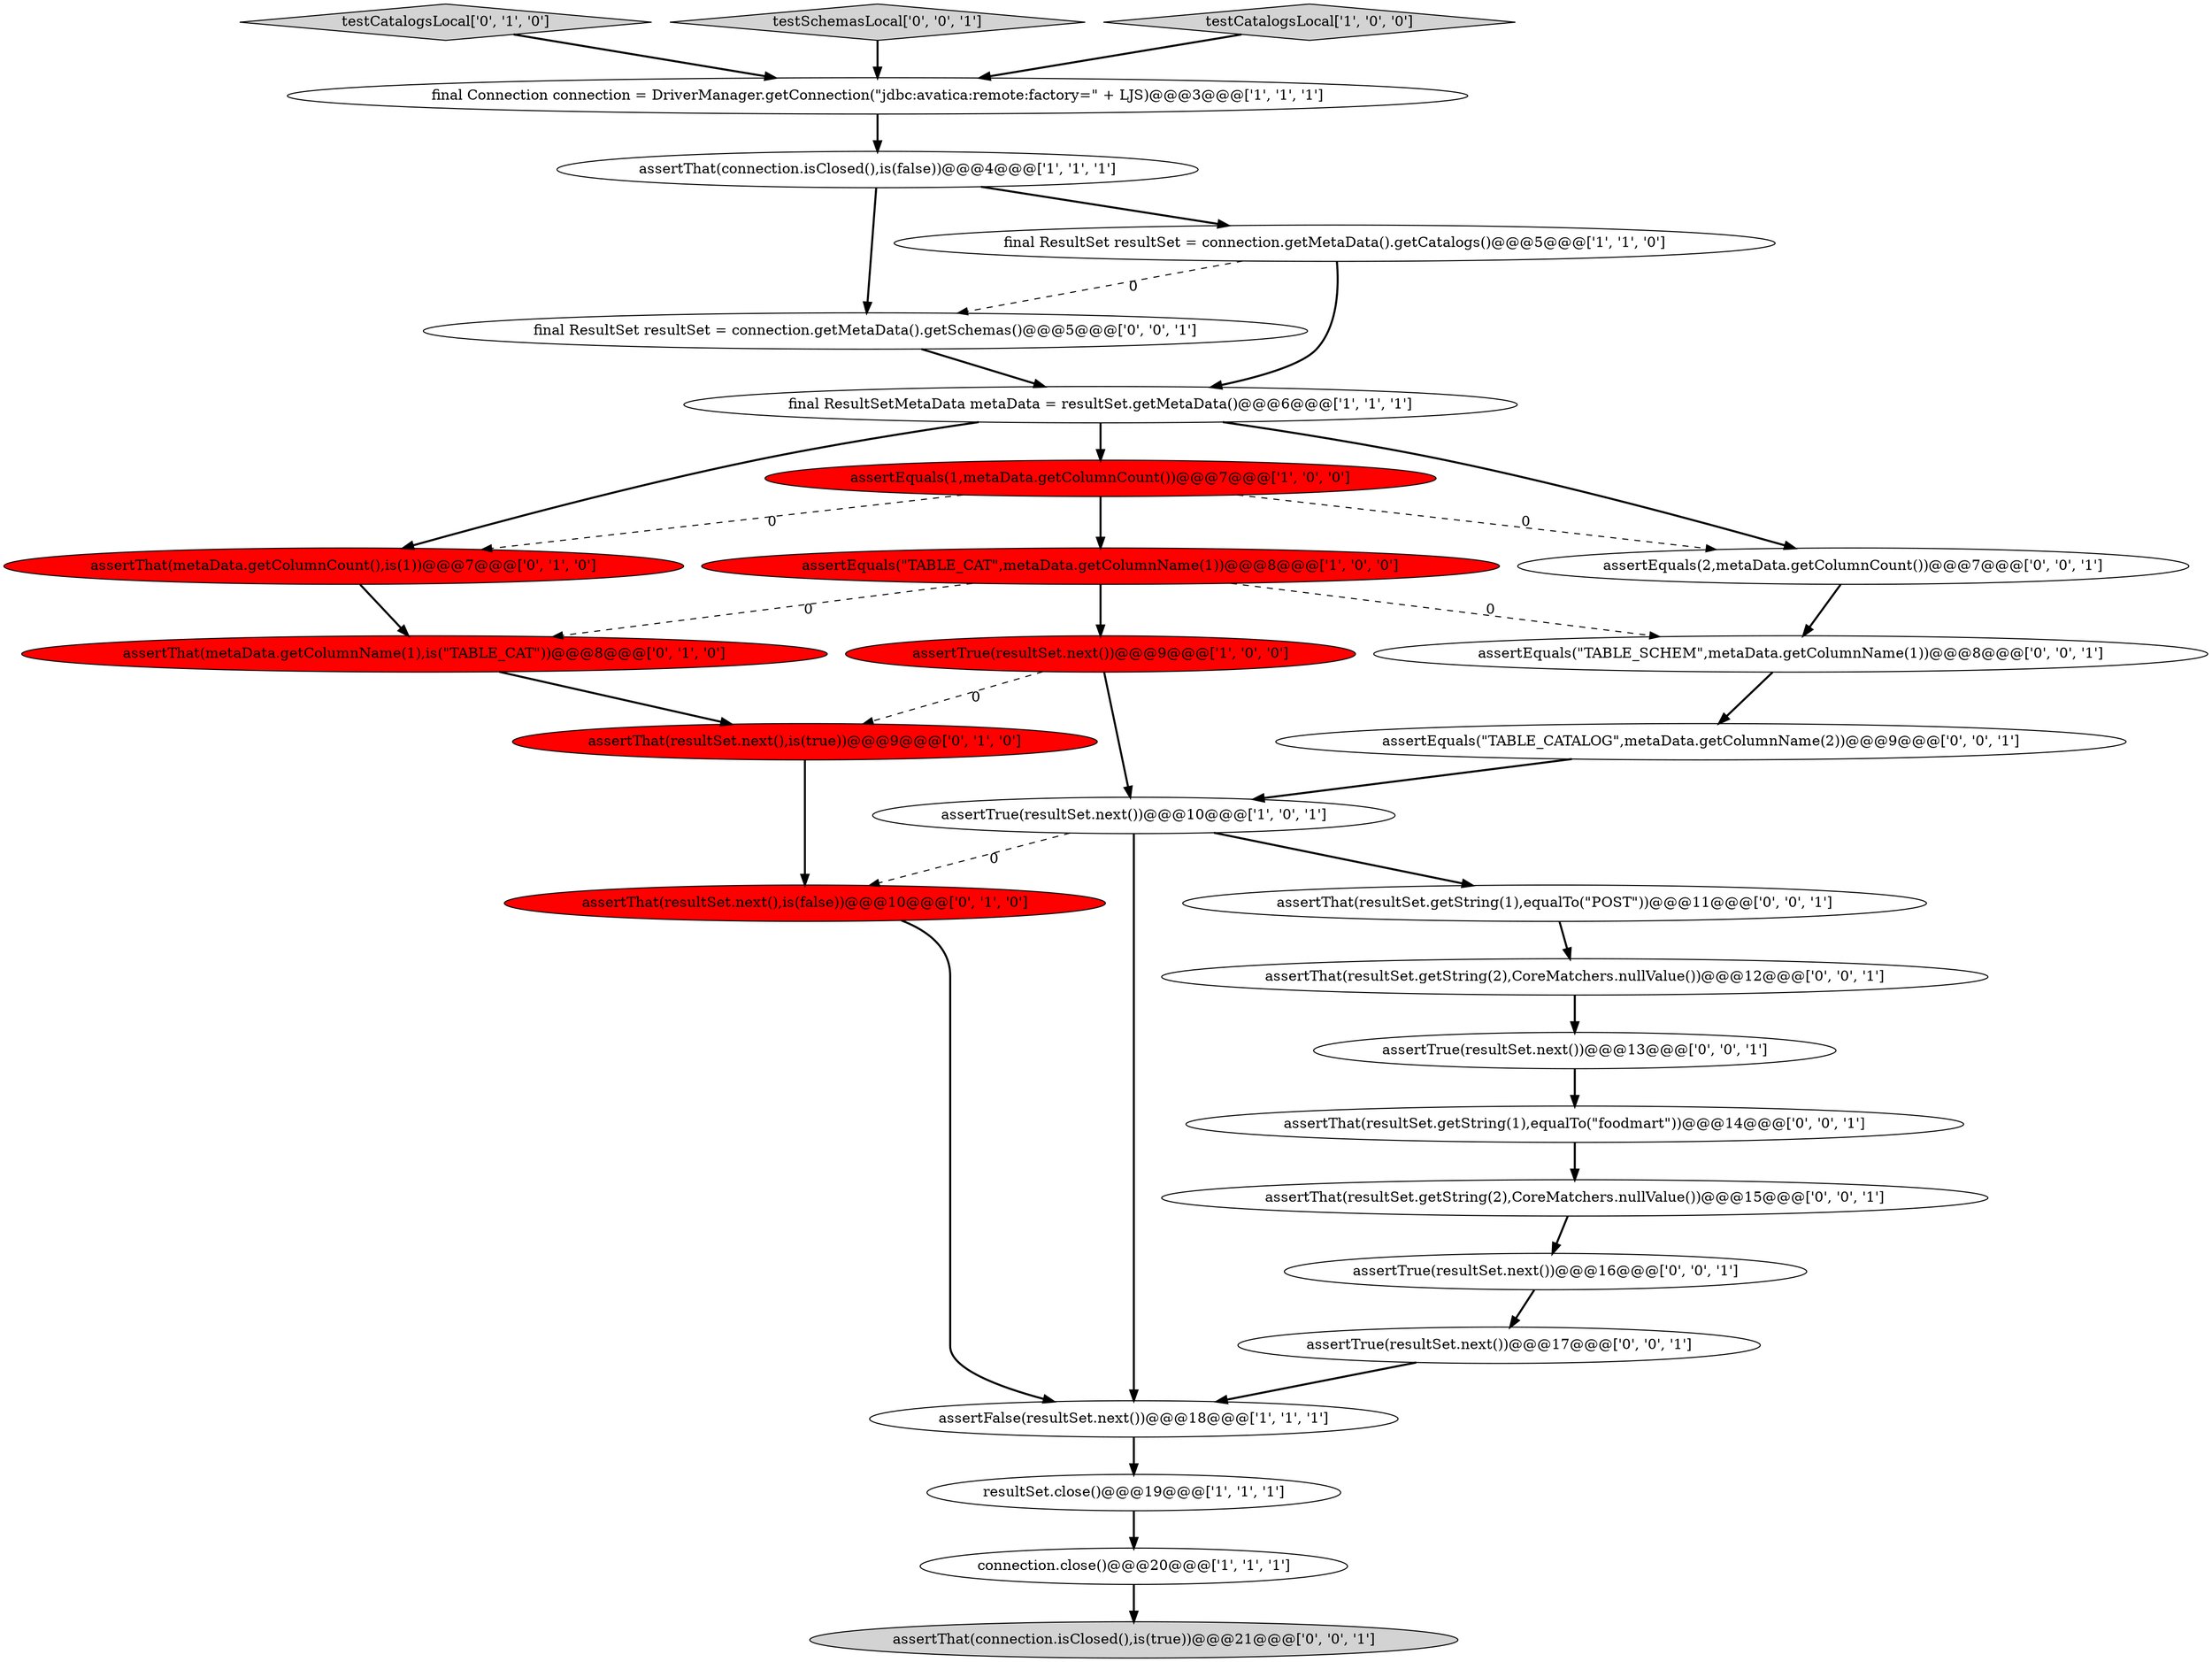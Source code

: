 digraph {
5 [style = filled, label = "final ResultSetMetaData metaData = resultSet.getMetaData()@@@6@@@['1', '1', '1']", fillcolor = white, shape = ellipse image = "AAA0AAABBB1BBB"];
18 [style = filled, label = "assertThat(resultSet.getString(1),equalTo(\"POST\"))@@@11@@@['0', '0', '1']", fillcolor = white, shape = ellipse image = "AAA0AAABBB3BBB"];
29 [style = filled, label = "assertTrue(resultSet.next())@@@17@@@['0', '0', '1']", fillcolor = white, shape = ellipse image = "AAA0AAABBB3BBB"];
27 [style = filled, label = "assertThat(resultSet.getString(2),CoreMatchers.nullValue())@@@12@@@['0', '0', '1']", fillcolor = white, shape = ellipse image = "AAA0AAABBB3BBB"];
7 [style = filled, label = "assertTrue(resultSet.next())@@@9@@@['1', '0', '0']", fillcolor = red, shape = ellipse image = "AAA1AAABBB1BBB"];
12 [style = filled, label = "testCatalogsLocal['0', '1', '0']", fillcolor = lightgray, shape = diamond image = "AAA0AAABBB2BBB"];
22 [style = filled, label = "final ResultSet resultSet = connection.getMetaData().getSchemas()@@@5@@@['0', '0', '1']", fillcolor = white, shape = ellipse image = "AAA0AAABBB3BBB"];
24 [style = filled, label = "testSchemasLocal['0', '0', '1']", fillcolor = lightgray, shape = diamond image = "AAA0AAABBB3BBB"];
9 [style = filled, label = "final Connection connection = DriverManager.getConnection(\"jdbc:avatica:remote:factory=\" + LJS)@@@3@@@['1', '1', '1']", fillcolor = white, shape = ellipse image = "AAA0AAABBB1BBB"];
23 [style = filled, label = "assertThat(connection.isClosed(),is(true))@@@21@@@['0', '0', '1']", fillcolor = lightgray, shape = ellipse image = "AAA0AAABBB3BBB"];
25 [style = filled, label = "assertEquals(2,metaData.getColumnCount())@@@7@@@['0', '0', '1']", fillcolor = white, shape = ellipse image = "AAA0AAABBB3BBB"];
3 [style = filled, label = "connection.close()@@@20@@@['1', '1', '1']", fillcolor = white, shape = ellipse image = "AAA0AAABBB1BBB"];
0 [style = filled, label = "assertFalse(resultSet.next())@@@18@@@['1', '1', '1']", fillcolor = white, shape = ellipse image = "AAA0AAABBB1BBB"];
10 [style = filled, label = "assertThat(connection.isClosed(),is(false))@@@4@@@['1', '1', '1']", fillcolor = white, shape = ellipse image = "AAA0AAABBB1BBB"];
20 [style = filled, label = "assertTrue(resultSet.next())@@@13@@@['0', '0', '1']", fillcolor = white, shape = ellipse image = "AAA0AAABBB3BBB"];
6 [style = filled, label = "assertEquals(\"TABLE_CAT\",metaData.getColumnName(1))@@@8@@@['1', '0', '0']", fillcolor = red, shape = ellipse image = "AAA1AAABBB1BBB"];
14 [style = filled, label = "assertThat(metaData.getColumnCount(),is(1))@@@7@@@['0', '1', '0']", fillcolor = red, shape = ellipse image = "AAA1AAABBB2BBB"];
4 [style = filled, label = "testCatalogsLocal['1', '0', '0']", fillcolor = lightgray, shape = diamond image = "AAA0AAABBB1BBB"];
8 [style = filled, label = "assertEquals(1,metaData.getColumnCount())@@@7@@@['1', '0', '0']", fillcolor = red, shape = ellipse image = "AAA1AAABBB1BBB"];
2 [style = filled, label = "resultSet.close()@@@19@@@['1', '1', '1']", fillcolor = white, shape = ellipse image = "AAA0AAABBB1BBB"];
15 [style = filled, label = "assertThat(resultSet.next(),is(false))@@@10@@@['0', '1', '0']", fillcolor = red, shape = ellipse image = "AAA1AAABBB2BBB"];
21 [style = filled, label = "assertTrue(resultSet.next())@@@16@@@['0', '0', '1']", fillcolor = white, shape = ellipse image = "AAA0AAABBB3BBB"];
13 [style = filled, label = "assertThat(resultSet.next(),is(true))@@@9@@@['0', '1', '0']", fillcolor = red, shape = ellipse image = "AAA1AAABBB2BBB"];
1 [style = filled, label = "assertTrue(resultSet.next())@@@10@@@['1', '0', '1']", fillcolor = white, shape = ellipse image = "AAA0AAABBB1BBB"];
16 [style = filled, label = "assertThat(metaData.getColumnName(1),is(\"TABLE_CAT\"))@@@8@@@['0', '1', '0']", fillcolor = red, shape = ellipse image = "AAA1AAABBB2BBB"];
17 [style = filled, label = "assertEquals(\"TABLE_CATALOG\",metaData.getColumnName(2))@@@9@@@['0', '0', '1']", fillcolor = white, shape = ellipse image = "AAA0AAABBB3BBB"];
19 [style = filled, label = "assertThat(resultSet.getString(1),equalTo(\"foodmart\"))@@@14@@@['0', '0', '1']", fillcolor = white, shape = ellipse image = "AAA0AAABBB3BBB"];
26 [style = filled, label = "assertEquals(\"TABLE_SCHEM\",metaData.getColumnName(1))@@@8@@@['0', '0', '1']", fillcolor = white, shape = ellipse image = "AAA0AAABBB3BBB"];
28 [style = filled, label = "assertThat(resultSet.getString(2),CoreMatchers.nullValue())@@@15@@@['0', '0', '1']", fillcolor = white, shape = ellipse image = "AAA0AAABBB3BBB"];
11 [style = filled, label = "final ResultSet resultSet = connection.getMetaData().getCatalogs()@@@5@@@['1', '1', '0']", fillcolor = white, shape = ellipse image = "AAA0AAABBB1BBB"];
14->16 [style = bold, label=""];
4->9 [style = bold, label=""];
10->22 [style = bold, label=""];
5->8 [style = bold, label=""];
16->13 [style = bold, label=""];
7->1 [style = bold, label=""];
17->1 [style = bold, label=""];
26->17 [style = bold, label=""];
1->15 [style = dashed, label="0"];
2->3 [style = bold, label=""];
0->2 [style = bold, label=""];
29->0 [style = bold, label=""];
11->22 [style = dashed, label="0"];
1->18 [style = bold, label=""];
8->6 [style = bold, label=""];
1->0 [style = bold, label=""];
9->10 [style = bold, label=""];
5->14 [style = bold, label=""];
8->14 [style = dashed, label="0"];
12->9 [style = bold, label=""];
22->5 [style = bold, label=""];
5->25 [style = bold, label=""];
11->5 [style = bold, label=""];
3->23 [style = bold, label=""];
28->21 [style = bold, label=""];
6->16 [style = dashed, label="0"];
21->29 [style = bold, label=""];
18->27 [style = bold, label=""];
6->26 [style = dashed, label="0"];
15->0 [style = bold, label=""];
25->26 [style = bold, label=""];
7->13 [style = dashed, label="0"];
8->25 [style = dashed, label="0"];
13->15 [style = bold, label=""];
19->28 [style = bold, label=""];
6->7 [style = bold, label=""];
20->19 [style = bold, label=""];
27->20 [style = bold, label=""];
24->9 [style = bold, label=""];
10->11 [style = bold, label=""];
}
